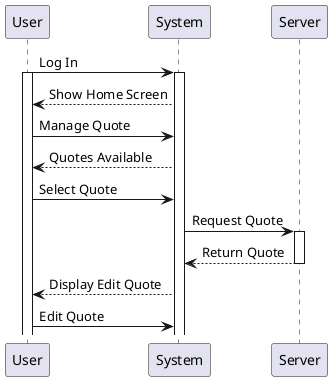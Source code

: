 @startuml
User -> System : Log In
activate User
activate System
System --> User : Show Home Screen
User -> System : Manage Quote
System --> User : Quotes Available
User -> System : Select Quote
System -> Server : Request Quote
activate Server
Server --> System : Return Quote
deactivate Server
System --> User : Display Edit Quote
User -> System : Edit Quote

@enduml
